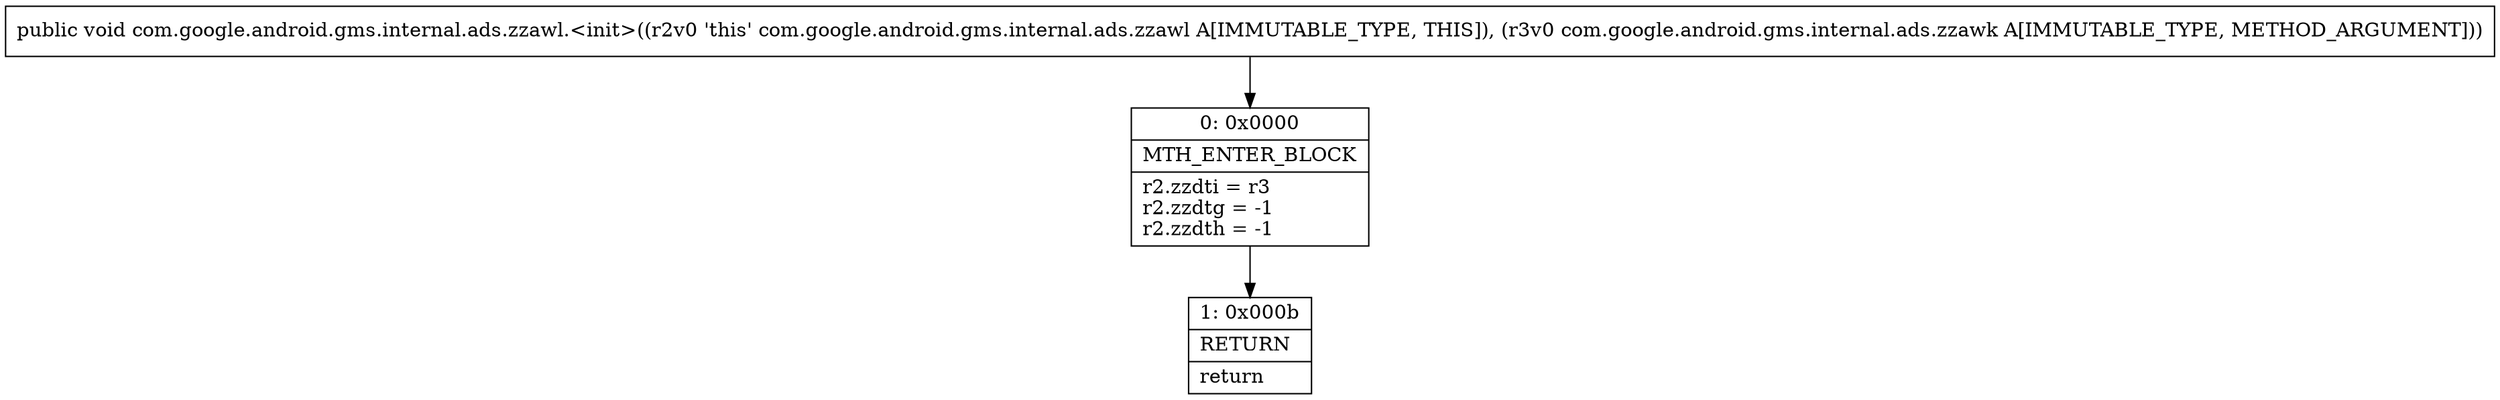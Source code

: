 digraph "CFG forcom.google.android.gms.internal.ads.zzawl.\<init\>(Lcom\/google\/android\/gms\/internal\/ads\/zzawk;)V" {
Node_0 [shape=record,label="{0\:\ 0x0000|MTH_ENTER_BLOCK\l|r2.zzdti = r3\lr2.zzdtg = \-1\lr2.zzdth = \-1\l}"];
Node_1 [shape=record,label="{1\:\ 0x000b|RETURN\l|return\l}"];
MethodNode[shape=record,label="{public void com.google.android.gms.internal.ads.zzawl.\<init\>((r2v0 'this' com.google.android.gms.internal.ads.zzawl A[IMMUTABLE_TYPE, THIS]), (r3v0 com.google.android.gms.internal.ads.zzawk A[IMMUTABLE_TYPE, METHOD_ARGUMENT])) }"];
MethodNode -> Node_0;
Node_0 -> Node_1;
}

